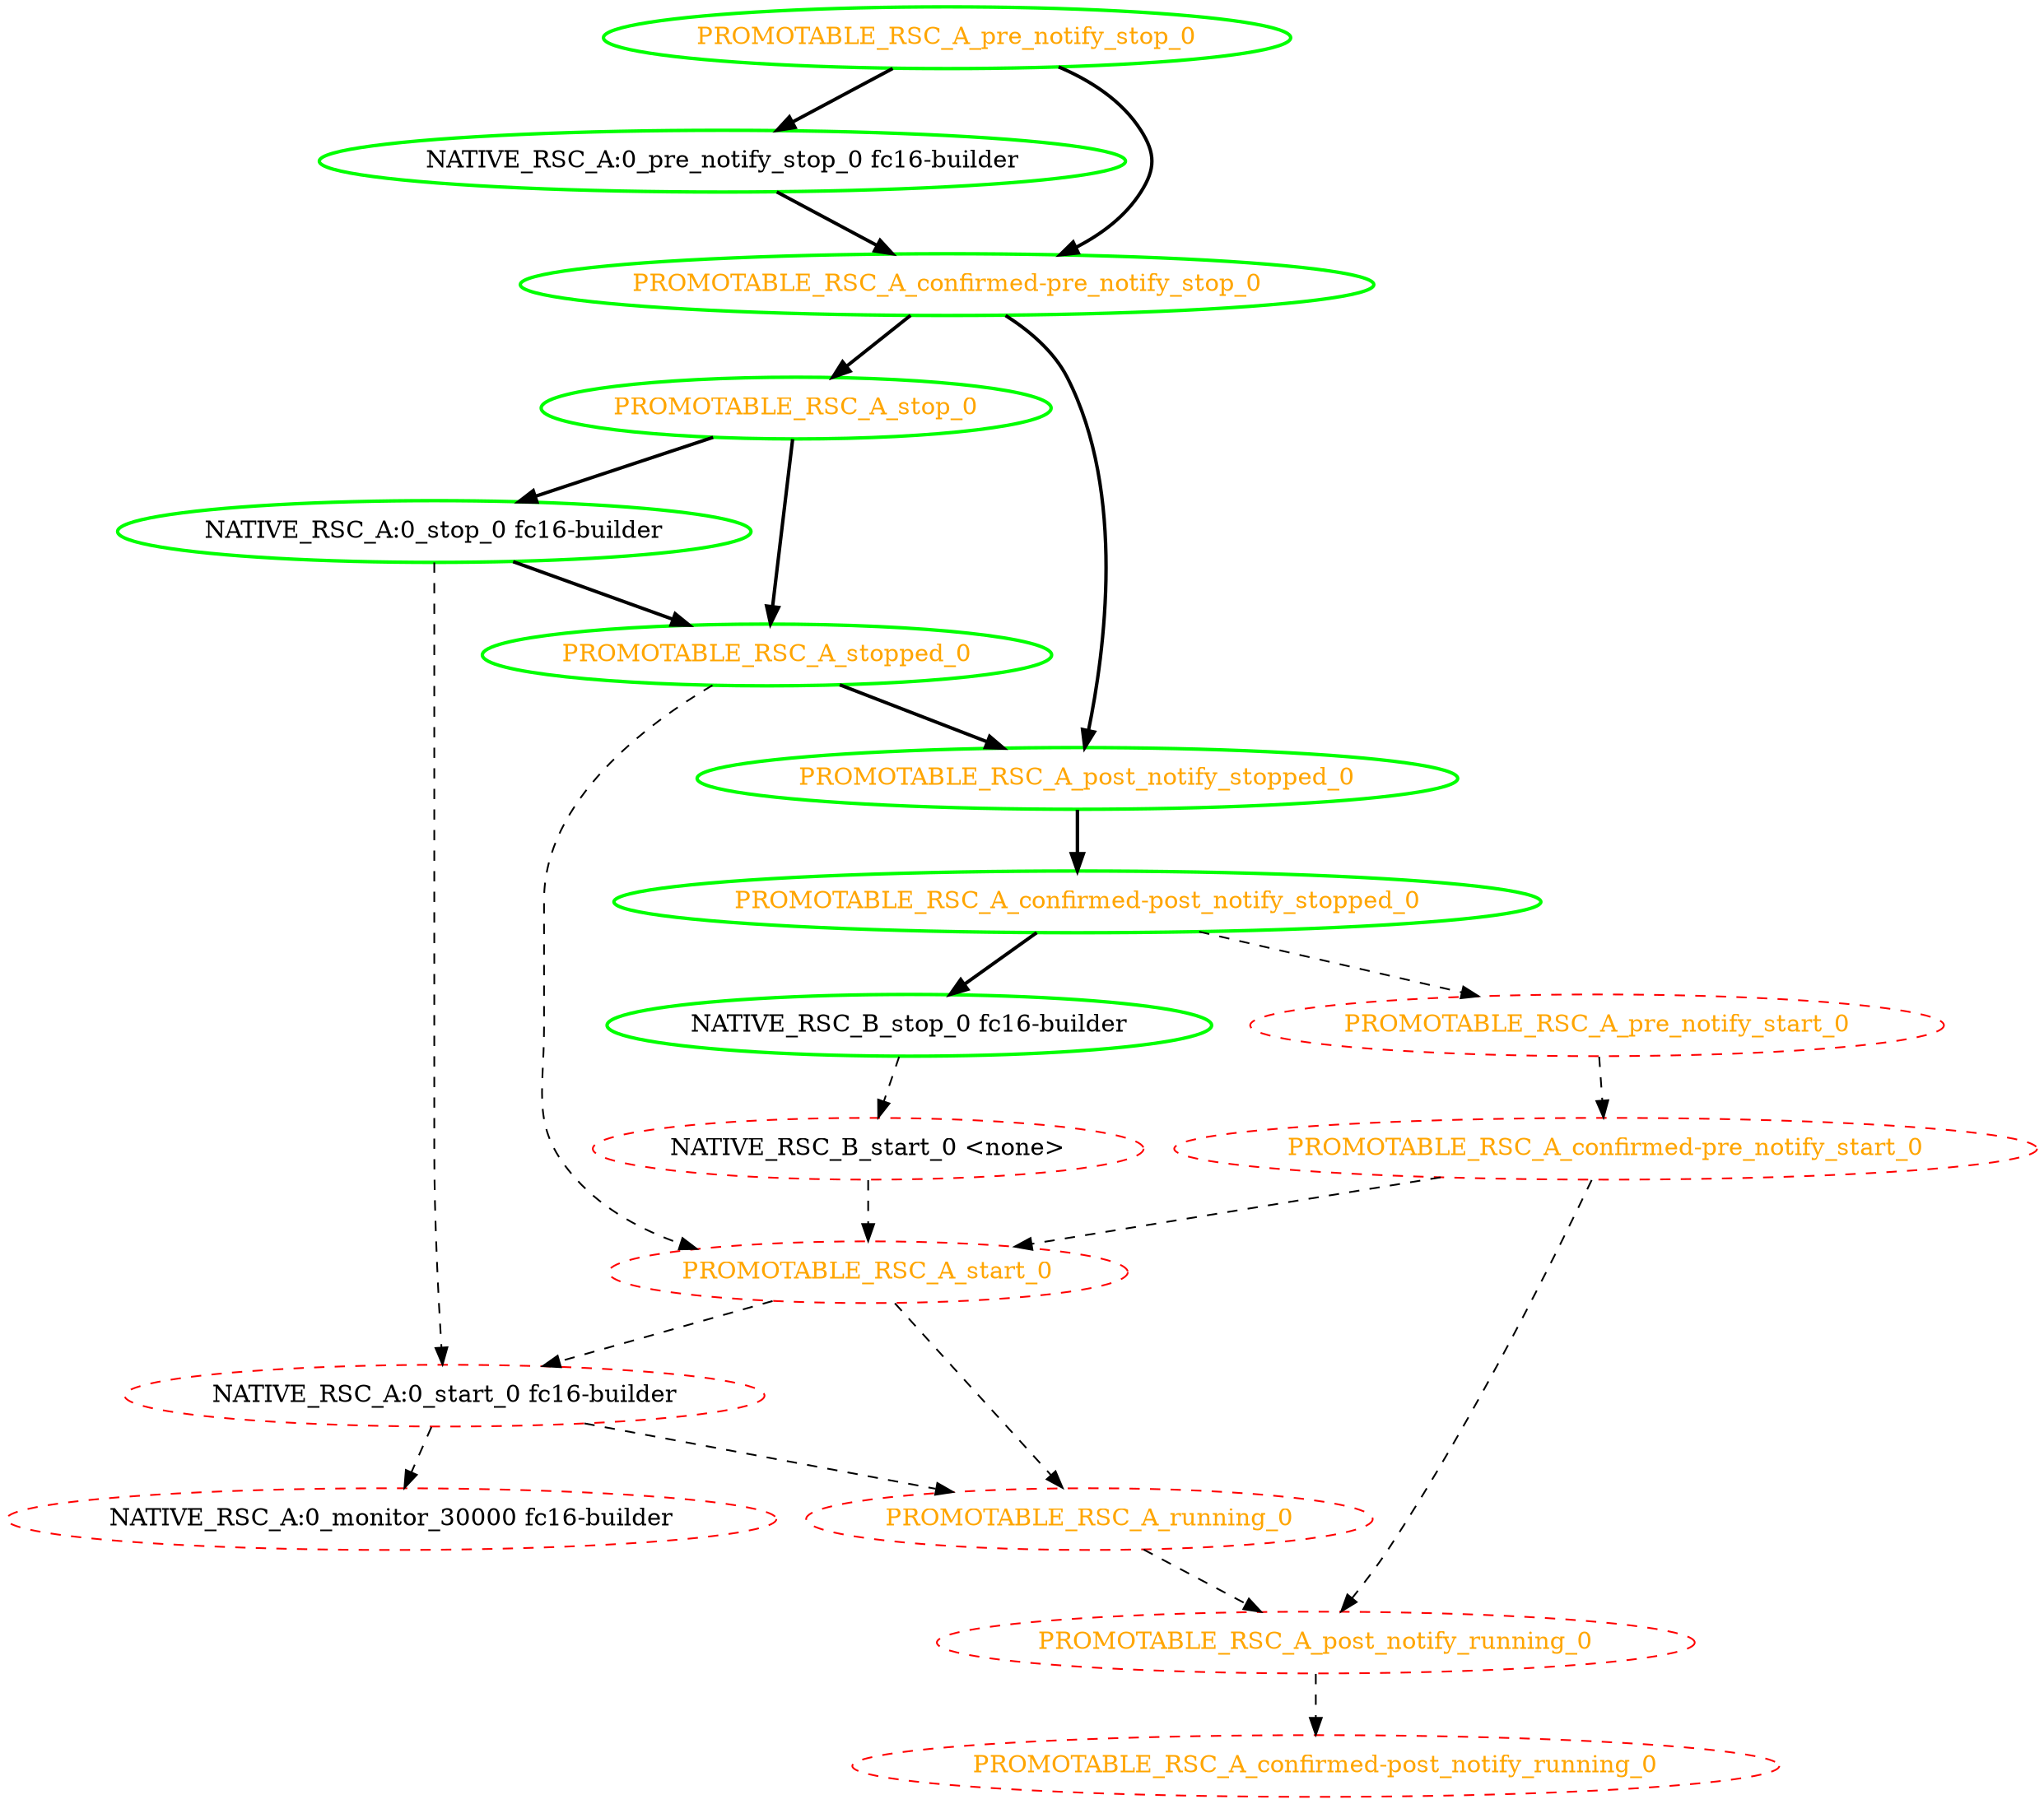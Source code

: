  digraph "g" {
"NATIVE_RSC_A:0_monitor_30000 fc16-builder" [ style=dashed color="red" fontcolor="black"]
"NATIVE_RSC_A:0_pre_notify_stop_0 fc16-builder" -> "PROMOTABLE_RSC_A_confirmed-pre_notify_stop_0" [ style = bold]
"NATIVE_RSC_A:0_pre_notify_stop_0 fc16-builder" [ style=bold color="green" fontcolor="black"]
"NATIVE_RSC_A:0_start_0 fc16-builder" -> "NATIVE_RSC_A:0_monitor_30000 fc16-builder" [ style = dashed]
"NATIVE_RSC_A:0_start_0 fc16-builder" -> "PROMOTABLE_RSC_A_running_0" [ style = dashed]
"NATIVE_RSC_A:0_start_0 fc16-builder" [ style=dashed color="red" fontcolor="black"]
"NATIVE_RSC_A:0_stop_0 fc16-builder" -> "NATIVE_RSC_A:0_start_0 fc16-builder" [ style = dashed]
"NATIVE_RSC_A:0_stop_0 fc16-builder" -> "PROMOTABLE_RSC_A_stopped_0" [ style = bold]
"NATIVE_RSC_A:0_stop_0 fc16-builder" [ style=bold color="green" fontcolor="black"]
"NATIVE_RSC_B_start_0 <none>" -> "PROMOTABLE_RSC_A_start_0" [ style = dashed]
"NATIVE_RSC_B_start_0 <none>" [ style=dashed color="red" fontcolor="black"]
"NATIVE_RSC_B_stop_0 fc16-builder" -> "NATIVE_RSC_B_start_0 <none>" [ style = dashed]
"NATIVE_RSC_B_stop_0 fc16-builder" [ style=bold color="green" fontcolor="black"]
"PROMOTABLE_RSC_A_confirmed-post_notify_running_0" [ style=dashed color="red" fontcolor="orange"]
"PROMOTABLE_RSC_A_confirmed-post_notify_stopped_0" -> "NATIVE_RSC_B_stop_0 fc16-builder" [ style = bold]
"PROMOTABLE_RSC_A_confirmed-post_notify_stopped_0" -> "PROMOTABLE_RSC_A_pre_notify_start_0" [ style = dashed]
"PROMOTABLE_RSC_A_confirmed-post_notify_stopped_0" [ style=bold color="green" fontcolor="orange"]
"PROMOTABLE_RSC_A_confirmed-pre_notify_start_0" -> "PROMOTABLE_RSC_A_post_notify_running_0" [ style = dashed]
"PROMOTABLE_RSC_A_confirmed-pre_notify_start_0" -> "PROMOTABLE_RSC_A_start_0" [ style = dashed]
"PROMOTABLE_RSC_A_confirmed-pre_notify_start_0" [ style=dashed color="red" fontcolor="orange"]
"PROMOTABLE_RSC_A_confirmed-pre_notify_stop_0" -> "PROMOTABLE_RSC_A_post_notify_stopped_0" [ style = bold]
"PROMOTABLE_RSC_A_confirmed-pre_notify_stop_0" -> "PROMOTABLE_RSC_A_stop_0" [ style = bold]
"PROMOTABLE_RSC_A_confirmed-pre_notify_stop_0" [ style=bold color="green" fontcolor="orange"]
"PROMOTABLE_RSC_A_post_notify_running_0" -> "PROMOTABLE_RSC_A_confirmed-post_notify_running_0" [ style = dashed]
"PROMOTABLE_RSC_A_post_notify_running_0" [ style=dashed color="red" fontcolor="orange"]
"PROMOTABLE_RSC_A_post_notify_stopped_0" -> "PROMOTABLE_RSC_A_confirmed-post_notify_stopped_0" [ style = bold]
"PROMOTABLE_RSC_A_post_notify_stopped_0" [ style=bold color="green" fontcolor="orange"]
"PROMOTABLE_RSC_A_pre_notify_start_0" -> "PROMOTABLE_RSC_A_confirmed-pre_notify_start_0" [ style = dashed]
"PROMOTABLE_RSC_A_pre_notify_start_0" [ style=dashed color="red" fontcolor="orange"]
"PROMOTABLE_RSC_A_pre_notify_stop_0" -> "NATIVE_RSC_A:0_pre_notify_stop_0 fc16-builder" [ style = bold]
"PROMOTABLE_RSC_A_pre_notify_stop_0" -> "PROMOTABLE_RSC_A_confirmed-pre_notify_stop_0" [ style = bold]
"PROMOTABLE_RSC_A_pre_notify_stop_0" [ style=bold color="green" fontcolor="orange"]
"PROMOTABLE_RSC_A_running_0" -> "PROMOTABLE_RSC_A_post_notify_running_0" [ style = dashed]
"PROMOTABLE_RSC_A_running_0" [ style=dashed color="red" fontcolor="orange"]
"PROMOTABLE_RSC_A_start_0" -> "NATIVE_RSC_A:0_start_0 fc16-builder" [ style = dashed]
"PROMOTABLE_RSC_A_start_0" -> "PROMOTABLE_RSC_A_running_0" [ style = dashed]
"PROMOTABLE_RSC_A_start_0" [ style=dashed color="red" fontcolor="orange"]
"PROMOTABLE_RSC_A_stop_0" -> "NATIVE_RSC_A:0_stop_0 fc16-builder" [ style = bold]
"PROMOTABLE_RSC_A_stop_0" -> "PROMOTABLE_RSC_A_stopped_0" [ style = bold]
"PROMOTABLE_RSC_A_stop_0" [ style=bold color="green" fontcolor="orange"]
"PROMOTABLE_RSC_A_stopped_0" -> "PROMOTABLE_RSC_A_post_notify_stopped_0" [ style = bold]
"PROMOTABLE_RSC_A_stopped_0" -> "PROMOTABLE_RSC_A_start_0" [ style = dashed]
"PROMOTABLE_RSC_A_stopped_0" [ style=bold color="green" fontcolor="orange"]
}
